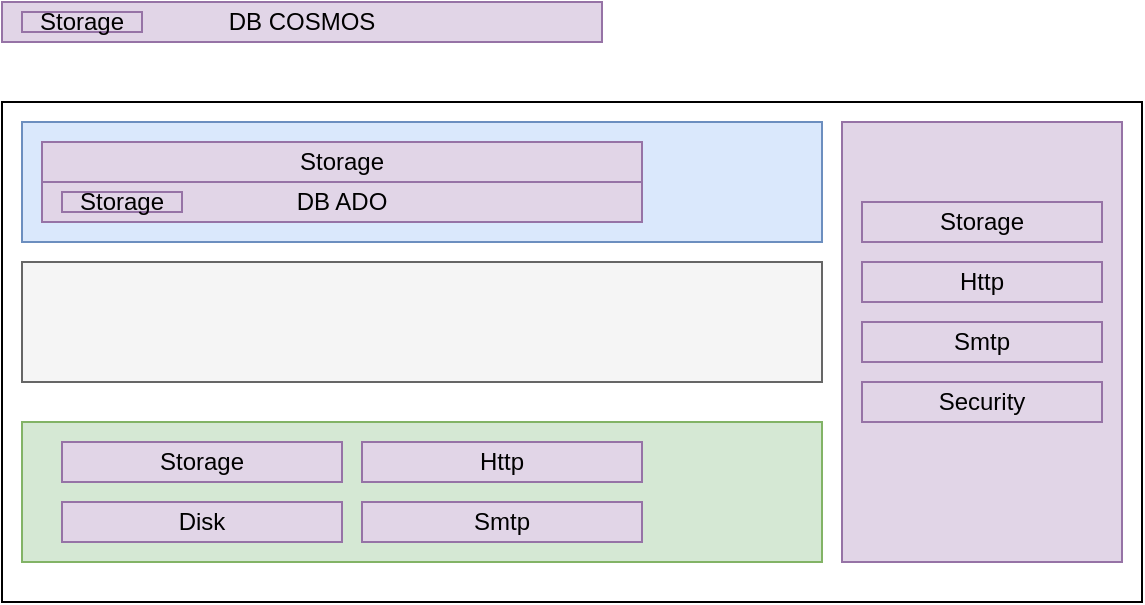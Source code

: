 <mxfile version="14.6.13" type="github" pages="2"><diagram id="pMvBBaESj1VwZ8ZLN3dx" name="Page-1"><mxGraphModel dx="3250" dy="1291" grid="1" gridSize="10" guides="1" tooltips="1" connect="1" arrows="1" fold="1" page="1" pageScale="1" pageWidth="827" pageHeight="1169" math="0" shadow="0"><root><mxCell id="0"/><mxCell id="1" parent="0"/><mxCell id="TUHDnKxCJ7s7bA_KW1NJ-1" value="" style="rounded=0;whiteSpace=wrap;html=1;" parent="1" vertex="1"><mxGeometry x="170" y="70" width="570" height="250" as="geometry"/></mxCell><mxCell id="TUHDnKxCJ7s7bA_KW1NJ-7" value="" style="rounded=0;whiteSpace=wrap;html=1;fillColor=#d5e8d4;strokeColor=#82b366;" parent="1" vertex="1"><mxGeometry x="180" y="230" width="400" height="70" as="geometry"/></mxCell><mxCell id="TUHDnKxCJ7s7bA_KW1NJ-2" value="" style="rounded=0;whiteSpace=wrap;html=1;fillColor=#dae8fc;strokeColor=#6c8ebf;" parent="1" vertex="1"><mxGeometry x="180" y="80" width="400" height="60" as="geometry"/></mxCell><mxCell id="TUHDnKxCJ7s7bA_KW1NJ-4" value="" style="rounded=0;whiteSpace=wrap;html=1;fillColor=#f5f5f5;strokeColor=#666666;fontColor=#333333;" parent="1" vertex="1"><mxGeometry x="180" y="150" width="400" height="60" as="geometry"/></mxCell><mxCell id="TUHDnKxCJ7s7bA_KW1NJ-5" value="" style="rounded=0;whiteSpace=wrap;html=1;fillColor=#e1d5e7;strokeColor=#9673a6;" parent="1" vertex="1"><mxGeometry x="590" y="80" width="140" height="220" as="geometry"/></mxCell><mxCell id="TUHDnKxCJ7s7bA_KW1NJ-11" value="Disk" style="rounded=0;whiteSpace=wrap;html=1;fillColor=#e1d5e7;strokeColor=#9673a6;" parent="1" vertex="1"><mxGeometry x="200" y="270" width="140" height="20" as="geometry"/></mxCell><mxCell id="TUHDnKxCJ7s7bA_KW1NJ-12" value="Http" style="rounded=0;whiteSpace=wrap;html=1;fillColor=#e1d5e7;strokeColor=#9673a6;" parent="1" vertex="1"><mxGeometry x="350" y="240" width="140" height="20" as="geometry"/></mxCell><mxCell id="TUHDnKxCJ7s7bA_KW1NJ-13" value="Smtp" style="rounded=0;whiteSpace=wrap;html=1;fillColor=#e1d5e7;strokeColor=#9673a6;" parent="1" vertex="1"><mxGeometry x="350" y="270" width="140" height="20" as="geometry"/></mxCell><mxCell id="TUHDnKxCJ7s7bA_KW1NJ-15" value="Storage" style="rounded=0;whiteSpace=wrap;html=1;fillColor=#e1d5e7;strokeColor=#9673a6;" parent="1" vertex="1"><mxGeometry x="600" y="120" width="120" height="20" as="geometry"/></mxCell><mxCell id="TUHDnKxCJ7s7bA_KW1NJ-16" value="Http" style="rounded=0;whiteSpace=wrap;html=1;fillColor=#e1d5e7;strokeColor=#9673a6;" parent="1" vertex="1"><mxGeometry x="600" y="150" width="120" height="20" as="geometry"/></mxCell><mxCell id="TUHDnKxCJ7s7bA_KW1NJ-17" value="Smtp" style="rounded=0;whiteSpace=wrap;html=1;fillColor=#e1d5e7;strokeColor=#9673a6;" parent="1" vertex="1"><mxGeometry x="600" y="180" width="120" height="20" as="geometry"/></mxCell><mxCell id="TUHDnKxCJ7s7bA_KW1NJ-18" value="Security" style="rounded=0;whiteSpace=wrap;html=1;fillColor=#e1d5e7;strokeColor=#9673a6;" parent="1" vertex="1"><mxGeometry x="600" y="210" width="120" height="20" as="geometry"/></mxCell><mxCell id="TUHDnKxCJ7s7bA_KW1NJ-22" value="DB ADO" style="rounded=0;whiteSpace=wrap;html=1;fillColor=#e1d5e7;strokeColor=#9673a6;" parent="1" vertex="1"><mxGeometry x="190" y="110" width="300" height="20" as="geometry"/></mxCell><mxCell id="TUHDnKxCJ7s7bA_KW1NJ-23" value="DB COSMOS" style="rounded=0;whiteSpace=wrap;html=1;fillColor=#e1d5e7;strokeColor=#9673a6;" parent="1" vertex="1"><mxGeometry x="170" y="20" width="300" height="20" as="geometry"/></mxCell><mxCell id="TUHDnKxCJ7s7bA_KW1NJ-24" value="Storage" style="rounded=0;whiteSpace=wrap;html=1;fillColor=#e1d5e7;strokeColor=#9673a6;" parent="1" vertex="1"><mxGeometry x="190" y="90" width="300" height="20" as="geometry"/></mxCell><mxCell id="TUHDnKxCJ7s7bA_KW1NJ-25" value="Storage" style="rounded=0;whiteSpace=wrap;html=1;fillColor=#e1d5e7;strokeColor=#9673a6;" parent="1" vertex="1"><mxGeometry x="200" y="240" width="140" height="20" as="geometry"/></mxCell><mxCell id="TUHDnKxCJ7s7bA_KW1NJ-28" value="Storage" style="rounded=0;whiteSpace=wrap;html=1;fillColor=#e1d5e7;strokeColor=#9673a6;" parent="1" vertex="1"><mxGeometry x="180" y="25" width="60" height="10" as="geometry"/></mxCell><mxCell id="TUHDnKxCJ7s7bA_KW1NJ-30" value="Storage" style="rounded=0;whiteSpace=wrap;html=1;fillColor=#e1d5e7;strokeColor=#9673a6;" parent="1" vertex="1"><mxGeometry x="200" y="115" width="60" height="10" as="geometry"/></mxCell></root></mxGraphModel></diagram><diagram id="QHm2DTe5CyuroTfaVQF_" name="Page-2"><mxGraphModel dx="1300" dy="1685" grid="1" gridSize="10" guides="1" tooltips="1" connect="1" arrows="1" fold="1" page="1" pageScale="1" pageWidth="827" pageHeight="1169" math="0" shadow="0"><root><mxCell id="85T4zdCJmLSqGXaU--T0-0"/><mxCell id="85T4zdCJmLSqGXaU--T0-1" parent="85T4zdCJmLSqGXaU--T0-0"/><mxCell id="9vYs0PN9UCWviwRQhy-a-32" value="" style="shape=cylinder3;whiteSpace=wrap;html=1;boundedLbl=1;backgroundOutline=1;size=15;rotation=-90;" parent="85T4zdCJmLSqGXaU--T0-1" vertex="1"><mxGeometry x="505" y="457.5" width="10" height="230" as="geometry"/></mxCell><mxCell id="9vYs0PN9UCWviwRQhy-a-33" value="" style="edgeStyle=orthogonalEdgeStyle;rounded=0;orthogonalLoop=1;jettySize=auto;html=1;" parent="85T4zdCJmLSqGXaU--T0-1" source="9vYs0PN9UCWviwRQhy-a-25" target="9vYs0PN9UCWviwRQhy-a-0" edge="1"><mxGeometry relative="1" as="geometry"/></mxCell><mxCell id="9vYs0PN9UCWviwRQhy-a-25" value="" style="verticalLabelPosition=bottom;html=1;verticalAlign=top;strokeWidth=1;align=center;outlineConnect=0;dashed=0;outlineConnect=0;shape=mxgraph.aws3d.file;aspect=fixed;strokeColor=#292929;" parent="85T4zdCJmLSqGXaU--T0-1" vertex="1"><mxGeometry x="394.6" y="535" width="30.8" height="70.6" as="geometry"/></mxCell><mxCell id="85T4zdCJmLSqGXaU--T0-2" value="Invoice" style="rounded=0;whiteSpace=wrap;html=1;" parent="85T4zdCJmLSqGXaU--T0-1" vertex="1"><mxGeometry x="330" y="130" width="120" height="60" as="geometry"/></mxCell><mxCell id="85T4zdCJmLSqGXaU--T0-3" value="Customer&lt;span style=&quot;color: rgba(0 , 0 , 0 , 0) ; font-family: monospace ; font-size: 0px&quot;&gt;%3CmxGraphModel%3E%3Croot%3E%3CmxCell%20id%3D%220%22%2F%3E%3CmxCell%20id%3D%221%22%20parent%3D%220%22%2F%3E%3CmxCell%20id%3D%222%22%20value%3D%22Invoice%22%20style%3D%22rounded%3D0%3BwhiteSpace%3Dwrap%3Bhtml%3D1%3B%22%20vertex%3D%221%22%20parent%3D%221%22%3E%3CmxGeometry%20x%3D%22330%22%20y%3D%22130%22%20width%3D%22120%22%20height%3D%2260%22%20as%3D%22geometry%22%2F%3E%3C%2FmxCell%3E%3C%2Froot%3E%3C%2FmxGraphModel%3E&lt;/span&gt;" style="rounded=0;whiteSpace=wrap;html=1;" parent="85T4zdCJmLSqGXaU--T0-1" vertex="1"><mxGeometry x="150" y="230" width="120" height="60" as="geometry"/></mxCell><mxCell id="85T4zdCJmLSqGXaU--T0-4" value="Bonus" style="rounded=0;whiteSpace=wrap;html=1;" parent="85T4zdCJmLSqGXaU--T0-1" vertex="1"><mxGeometry x="510" y="230" width="120" height="60" as="geometry"/></mxCell><mxCell id="85T4zdCJmLSqGXaU--T0-5" value="Subscription" style="rounded=0;whiteSpace=wrap;html=1;" parent="85T4zdCJmLSqGXaU--T0-1" vertex="1"><mxGeometry x="340" y="310" width="120" height="60" as="geometry"/></mxCell><mxCell id="85T4zdCJmLSqGXaU--T0-6" value="" style="shape=cylinder3;whiteSpace=wrap;html=1;boundedLbl=1;backgroundOutline=1;size=15;rotation=90;" parent="85T4zdCJmLSqGXaU--T0-1" vertex="1"><mxGeometry x="395" y="175" width="10" height="170" as="geometry"/></mxCell><mxCell id="85T4zdCJmLSqGXaU--T0-8" value="" style="shape=cylinder3;whiteSpace=wrap;html=1;boundedLbl=1;backgroundOutline=1;size=15;" parent="85T4zdCJmLSqGXaU--T0-1" vertex="1"><mxGeometry x="40" y="210" width="60" height="80" as="geometry"/></mxCell><mxCell id="85T4zdCJmLSqGXaU--T0-9" value="" style="shape=cylinder3;whiteSpace=wrap;html=1;boundedLbl=1;backgroundOutline=1;size=15;" parent="85T4zdCJmLSqGXaU--T0-1" vertex="1"><mxGeometry x="700" y="220" width="60" height="80" as="geometry"/></mxCell><mxCell id="85T4zdCJmLSqGXaU--T0-10" value="" style="shape=cylinder3;whiteSpace=wrap;html=1;boundedLbl=1;backgroundOutline=1;size=15;" parent="85T4zdCJmLSqGXaU--T0-1" vertex="1"><mxGeometry x="360" y="-30" width="60" height="80" as="geometry"/></mxCell><mxCell id="ozIvUlVLJT3WlN5ytKYM-2" value="" style="fontStyle=1;align=center;verticalAlign=top;childLayout=stackLayout;horizontal=1;horizontalStack=0;resizeParent=1;resizeParentMax=0;resizeLast=0;marginBottom=0;" parent="85T4zdCJmLSqGXaU--T0-1" vertex="1"><mxGeometry x="260" y="-1080" width="140" height="161" as="geometry"/></mxCell><mxCell id="ozIvUlVLJT3WlN5ytKYM-3" value="&lt;span style=&quot;text-align: center&quot;&gt;Notification Client&lt;/span&gt;" style="html=1;align=left;spacingLeft=4;verticalAlign=top;strokeColor=none;fillColor=none;" parent="ozIvUlVLJT3WlN5ytKYM-2" vertex="1"><mxGeometry width="140" height="40" as="geometry"/></mxCell><mxCell id="ozIvUlVLJT3WlN5ytKYM-4" value="" style="shape=module;jettyWidth=10;jettyHeight=4;" parent="ozIvUlVLJT3WlN5ytKYM-3" vertex="1"><mxGeometry x="1" width="16" height="20" relative="1" as="geometry"><mxPoint x="-25" y="9" as="offset"/></mxGeometry></mxCell><mxCell id="ozIvUlVLJT3WlN5ytKYM-5" value="" style="line;strokeWidth=1;fillColor=none;align=left;verticalAlign=middle;spacingTop=-1;spacingLeft=3;spacingRight=3;rotatable=0;labelPosition=right;points=[];portConstraint=eastwest;" parent="ozIvUlVLJT3WlN5ytKYM-2" vertex="1"><mxGeometry y="40" width="140" height="8" as="geometry"/></mxCell><mxCell id="ozIvUlVLJT3WlN5ytKYM-6" value="provided interfaces" style="html=1;align=center;spacingLeft=4;verticalAlign=top;strokeColor=none;fillColor=none;" parent="ozIvUlVLJT3WlN5ytKYM-2" vertex="1"><mxGeometry y="48" width="140" height="25" as="geometry"/></mxCell><mxCell id="ozIvUlVLJT3WlN5ytKYM-7" value="&lt;span style=&quot;text-align: center&quot;&gt;Send&amp;lt;T&amp;gt;(T message)&lt;/span&gt;" style="html=1;align=left;spacingLeft=4;verticalAlign=top;strokeColor=none;fillColor=none;" parent="ozIvUlVLJT3WlN5ytKYM-2" vertex="1"><mxGeometry y="73" width="140" height="25" as="geometry"/></mxCell><mxCell id="ozIvUlVLJT3WlN5ytKYM-8" value="" style="line;strokeWidth=1;fillColor=none;align=left;verticalAlign=middle;spacingTop=-1;spacingLeft=3;spacingRight=3;rotatable=0;labelPosition=right;points=[];portConstraint=eastwest;" parent="ozIvUlVLJT3WlN5ytKYM-2" vertex="1"><mxGeometry y="98" width="140" height="8" as="geometry"/></mxCell><mxCell id="ozIvUlVLJT3WlN5ytKYM-9" value="required interfaces" style="html=1;align=center;spacingLeft=4;verticalAlign=top;strokeColor=none;fillColor=none;" parent="ozIvUlVLJT3WlN5ytKYM-2" vertex="1"><mxGeometry y="106" width="140" height="25" as="geometry"/></mxCell><mxCell id="ozIvUlVLJT3WlN5ytKYM-10" value="INotificatorProviders" style="html=1;align=left;spacingLeft=4;verticalAlign=top;strokeColor=none;fillColor=none;" parent="ozIvUlVLJT3WlN5ytKYM-2" vertex="1"><mxGeometry y="131" width="140" height="30" as="geometry"/></mxCell><mxCell id="ozIvUlVLJT3WlN5ytKYM-11" value="" style="fontStyle=1;align=center;verticalAlign=top;childLayout=stackLayout;horizontal=1;horizontalStack=0;resizeParent=1;resizeParentMax=0;resizeLast=0;marginBottom=0;" parent="85T4zdCJmLSqGXaU--T0-1" vertex="1"><mxGeometry x="120" y="-830" width="140" height="161" as="geometry"/></mxCell><mxCell id="ozIvUlVLJT3WlN5ytKYM-12" value="Email" style="html=1;align=left;spacingLeft=4;verticalAlign=top;strokeColor=none;fillColor=none;" parent="ozIvUlVLJT3WlN5ytKYM-11" vertex="1"><mxGeometry width="140" height="40" as="geometry"/></mxCell><mxCell id="ozIvUlVLJT3WlN5ytKYM-13" value="" style="shape=module;jettyWidth=10;jettyHeight=4;" parent="ozIvUlVLJT3WlN5ytKYM-12" vertex="1"><mxGeometry x="1" width="16" height="20" relative="1" as="geometry"><mxPoint x="-25" y="9" as="offset"/></mxGeometry></mxCell><mxCell id="ozIvUlVLJT3WlN5ytKYM-14" value="" style="line;strokeWidth=1;fillColor=none;align=left;verticalAlign=middle;spacingTop=-1;spacingLeft=3;spacingRight=3;rotatable=0;labelPosition=right;points=[];portConstraint=eastwest;" parent="ozIvUlVLJT3WlN5ytKYM-11" vertex="1"><mxGeometry y="40" width="140" height="8" as="geometry"/></mxCell><mxCell id="ozIvUlVLJT3WlN5ytKYM-15" value="provided interfaces" style="html=1;align=center;spacingLeft=4;verticalAlign=top;strokeColor=none;fillColor=none;" parent="ozIvUlVLJT3WlN5ytKYM-11" vertex="1"><mxGeometry y="48" width="140" height="25" as="geometry"/></mxCell><mxCell id="ozIvUlVLJT3WlN5ytKYM-16" value="Send&amp;lt;Email&amp;gt;" style="html=1;align=left;spacingLeft=4;verticalAlign=top;strokeColor=none;fillColor=none;" parent="ozIvUlVLJT3WlN5ytKYM-11" vertex="1"><mxGeometry y="73" width="140" height="25" as="geometry"/></mxCell><mxCell id="ozIvUlVLJT3WlN5ytKYM-17" value="" style="line;strokeWidth=1;fillColor=none;align=left;verticalAlign=middle;spacingTop=-1;spacingLeft=3;spacingRight=3;rotatable=0;labelPosition=right;points=[];portConstraint=eastwest;" parent="ozIvUlVLJT3WlN5ytKYM-11" vertex="1"><mxGeometry y="98" width="140" height="8" as="geometry"/></mxCell><mxCell id="ozIvUlVLJT3WlN5ytKYM-18" value="required interfaces" style="html=1;align=center;spacingLeft=4;verticalAlign=top;strokeColor=none;fillColor=none;" parent="ozIvUlVLJT3WlN5ytKYM-11" vertex="1"><mxGeometry y="106" width="140" height="25" as="geometry"/></mxCell><mxCell id="ozIvUlVLJT3WlN5ytKYM-19" value="Interface2" style="html=1;align=left;spacingLeft=4;verticalAlign=top;strokeColor=none;fillColor=none;" parent="ozIvUlVLJT3WlN5ytKYM-11" vertex="1"><mxGeometry y="131" width="140" height="30" as="geometry"/></mxCell><mxCell id="ozIvUlVLJT3WlN5ytKYM-20" value="" style="fontStyle=1;align=center;verticalAlign=top;childLayout=stackLayout;horizontal=1;horizontalStack=0;resizeParent=1;resizeParentMax=0;resizeLast=0;marginBottom=0;" parent="85T4zdCJmLSqGXaU--T0-1" vertex="1"><mxGeometry x="274" y="-830" width="140" height="161" as="geometry"/></mxCell><mxCell id="ozIvUlVLJT3WlN5ytKYM-21" value="Sms" style="html=1;align=left;spacingLeft=4;verticalAlign=top;strokeColor=none;fillColor=none;" parent="ozIvUlVLJT3WlN5ytKYM-20" vertex="1"><mxGeometry width="140" height="40" as="geometry"/></mxCell><mxCell id="ozIvUlVLJT3WlN5ytKYM-22" value="" style="shape=module;jettyWidth=10;jettyHeight=4;" parent="ozIvUlVLJT3WlN5ytKYM-21" vertex="1"><mxGeometry x="1" width="16" height="20" relative="1" as="geometry"><mxPoint x="-25" y="9" as="offset"/></mxGeometry></mxCell><mxCell id="ozIvUlVLJT3WlN5ytKYM-23" value="" style="line;strokeWidth=1;fillColor=none;align=left;verticalAlign=middle;spacingTop=-1;spacingLeft=3;spacingRight=3;rotatable=0;labelPosition=right;points=[];portConstraint=eastwest;" parent="ozIvUlVLJT3WlN5ytKYM-20" vertex="1"><mxGeometry y="40" width="140" height="8" as="geometry"/></mxCell><mxCell id="ozIvUlVLJT3WlN5ytKYM-24" value="provided interfaces" style="html=1;align=center;spacingLeft=4;verticalAlign=top;strokeColor=none;fillColor=none;" parent="ozIvUlVLJT3WlN5ytKYM-20" vertex="1"><mxGeometry y="48" width="140" height="25" as="geometry"/></mxCell><mxCell id="ozIvUlVLJT3WlN5ytKYM-25" value="Send&amp;lt;SMS&amp;gt;" style="html=1;align=left;spacingLeft=4;verticalAlign=top;strokeColor=none;fillColor=none;" parent="ozIvUlVLJT3WlN5ytKYM-20" vertex="1"><mxGeometry y="73" width="140" height="25" as="geometry"/></mxCell><mxCell id="ozIvUlVLJT3WlN5ytKYM-26" value="" style="line;strokeWidth=1;fillColor=none;align=left;verticalAlign=middle;spacingTop=-1;spacingLeft=3;spacingRight=3;rotatable=0;labelPosition=right;points=[];portConstraint=eastwest;" parent="ozIvUlVLJT3WlN5ytKYM-20" vertex="1"><mxGeometry y="98" width="140" height="8" as="geometry"/></mxCell><mxCell id="ozIvUlVLJT3WlN5ytKYM-27" value="required interfaces" style="html=1;align=center;spacingLeft=4;verticalAlign=top;strokeColor=none;fillColor=none;" parent="ozIvUlVLJT3WlN5ytKYM-20" vertex="1"><mxGeometry y="106" width="140" height="25" as="geometry"/></mxCell><mxCell id="ozIvUlVLJT3WlN5ytKYM-28" value="Interface2" style="html=1;align=left;spacingLeft=4;verticalAlign=top;strokeColor=none;fillColor=none;" parent="ozIvUlVLJT3WlN5ytKYM-20" vertex="1"><mxGeometry y="131" width="140" height="30" as="geometry"/></mxCell><mxCell id="ozIvUlVLJT3WlN5ytKYM-29" value="" style="fontStyle=1;align=center;verticalAlign=top;childLayout=stackLayout;horizontal=1;horizontalStack=0;resizeParent=1;resizeParentMax=0;resizeLast=0;marginBottom=0;" parent="85T4zdCJmLSqGXaU--T0-1" vertex="1"><mxGeometry x="425.4" y="-830" width="140" height="161" as="geometry"/></mxCell><mxCell id="ozIvUlVLJT3WlN5ytKYM-30" value="Push" style="html=1;align=left;spacingLeft=4;verticalAlign=top;strokeColor=none;fillColor=none;" parent="ozIvUlVLJT3WlN5ytKYM-29" vertex="1"><mxGeometry width="140" height="40" as="geometry"/></mxCell><mxCell id="ozIvUlVLJT3WlN5ytKYM-31" value="" style="shape=module;jettyWidth=10;jettyHeight=4;" parent="ozIvUlVLJT3WlN5ytKYM-30" vertex="1"><mxGeometry x="1" width="16" height="20" relative="1" as="geometry"><mxPoint x="-25" y="9" as="offset"/></mxGeometry></mxCell><mxCell id="ozIvUlVLJT3WlN5ytKYM-32" value="" style="line;strokeWidth=1;fillColor=none;align=left;verticalAlign=middle;spacingTop=-1;spacingLeft=3;spacingRight=3;rotatable=0;labelPosition=right;points=[];portConstraint=eastwest;" parent="ozIvUlVLJT3WlN5ytKYM-29" vertex="1"><mxGeometry y="40" width="140" height="8" as="geometry"/></mxCell><mxCell id="ozIvUlVLJT3WlN5ytKYM-33" value="provided interfaces" style="html=1;align=center;spacingLeft=4;verticalAlign=top;strokeColor=none;fillColor=none;" parent="ozIvUlVLJT3WlN5ytKYM-29" vertex="1"><mxGeometry y="48" width="140" height="25" as="geometry"/></mxCell><mxCell id="ozIvUlVLJT3WlN5ytKYM-34" value="Send&amp;lt;Push&amp;gt;" style="html=1;align=left;spacingLeft=4;verticalAlign=top;strokeColor=none;fillColor=none;" parent="ozIvUlVLJT3WlN5ytKYM-29" vertex="1"><mxGeometry y="73" width="140" height="25" as="geometry"/></mxCell><mxCell id="ozIvUlVLJT3WlN5ytKYM-35" value="" style="line;strokeWidth=1;fillColor=none;align=left;verticalAlign=middle;spacingTop=-1;spacingLeft=3;spacingRight=3;rotatable=0;labelPosition=right;points=[];portConstraint=eastwest;" parent="ozIvUlVLJT3WlN5ytKYM-29" vertex="1"><mxGeometry y="98" width="140" height="8" as="geometry"/></mxCell><mxCell id="ozIvUlVLJT3WlN5ytKYM-36" value="required interfaces" style="html=1;align=center;spacingLeft=4;verticalAlign=top;strokeColor=none;fillColor=none;" parent="ozIvUlVLJT3WlN5ytKYM-29" vertex="1"><mxGeometry y="106" width="140" height="25" as="geometry"/></mxCell><mxCell id="ozIvUlVLJT3WlN5ytKYM-37" value="Interface2" style="html=1;align=left;spacingLeft=4;verticalAlign=top;strokeColor=none;fillColor=none;" parent="ozIvUlVLJT3WlN5ytKYM-29" vertex="1"><mxGeometry y="131" width="140" height="30" as="geometry"/></mxCell><mxCell id="ozIvUlVLJT3WlN5ytKYM-38" value="" style="fontStyle=1;align=center;verticalAlign=top;childLayout=stackLayout;horizontal=1;horizontalStack=0;resizeParent=1;resizeParentMax=0;resizeLast=0;marginBottom=0;" parent="85T4zdCJmLSqGXaU--T0-1" vertex="1"><mxGeometry x="460" y="-1080" width="140" height="136" as="geometry"/></mxCell><mxCell id="ozIvUlVLJT3WlN5ytKYM-39" value="Notification" style="html=1;align=left;spacingLeft=4;verticalAlign=top;strokeColor=none;fillColor=none;" parent="ozIvUlVLJT3WlN5ytKYM-38" vertex="1"><mxGeometry width="140" height="40" as="geometry"/></mxCell><mxCell id="ozIvUlVLJT3WlN5ytKYM-40" value="" style="shape=module;jettyWidth=10;jettyHeight=4;" parent="ozIvUlVLJT3WlN5ytKYM-39" vertex="1"><mxGeometry x="1" width="16" height="20" relative="1" as="geometry"><mxPoint x="-25" y="9" as="offset"/></mxGeometry></mxCell><mxCell id="ozIvUlVLJT3WlN5ytKYM-41" value="" style="line;strokeWidth=1;fillColor=none;align=left;verticalAlign=middle;spacingTop=-1;spacingLeft=3;spacingRight=3;rotatable=0;labelPosition=right;points=[];portConstraint=eastwest;" parent="ozIvUlVLJT3WlN5ytKYM-38" vertex="1"><mxGeometry y="40" width="140" height="8" as="geometry"/></mxCell><mxCell id="Q_7yFQn-fByA-fb3hpc2-0" value="Headers" style="html=1;align=center;spacingLeft=4;verticalAlign=top;strokeColor=none;fillColor=none;" vertex="1" parent="ozIvUlVLJT3WlN5ytKYM-38"><mxGeometry y="48" width="140" height="25" as="geometry"/></mxCell><mxCell id="ozIvUlVLJT3WlN5ytKYM-44" value="" style="line;strokeWidth=1;fillColor=none;align=left;verticalAlign=middle;spacingTop=-1;spacingLeft=3;spacingRight=3;rotatable=0;labelPosition=right;points=[];portConstraint=eastwest;" parent="ozIvUlVLJT3WlN5ytKYM-38" vertex="1"><mxGeometry y="73" width="140" height="8" as="geometry"/></mxCell><mxCell id="ozIvUlVLJT3WlN5ytKYM-45" value="required interfaces" style="html=1;align=center;spacingLeft=4;verticalAlign=top;strokeColor=none;fillColor=none;" parent="ozIvUlVLJT3WlN5ytKYM-38" vertex="1"><mxGeometry y="81" width="140" height="25" as="geometry"/></mxCell><mxCell id="ozIvUlVLJT3WlN5ytKYM-46" value="Interface2" style="html=1;align=left;spacingLeft=4;verticalAlign=top;strokeColor=none;fillColor=none;" parent="ozIvUlVLJT3WlN5ytKYM-38" vertex="1"><mxGeometry y="106" width="140" height="30" as="geometry"/></mxCell><mxCell id="ozIvUlVLJT3WlN5ytKYM-48" value="" style="fontStyle=1;align=center;verticalAlign=top;childLayout=stackLayout;horizontal=1;horizontalStack=0;resizeParent=1;resizeParentMax=0;resizeLast=0;marginBottom=0;" parent="85T4zdCJmLSqGXaU--T0-1" vertex="1"><mxGeometry x="360" y="-360" width="140" height="161" as="geometry"/></mxCell><mxCell id="ozIvUlVLJT3WlN5ytKYM-49" value="BamNotification" style="html=1;align=left;spacingLeft=4;verticalAlign=top;strokeColor=none;fillColor=none;" parent="ozIvUlVLJT3WlN5ytKYM-48" vertex="1"><mxGeometry width="140" height="40" as="geometry"/></mxCell><mxCell id="ozIvUlVLJT3WlN5ytKYM-50" value="" style="shape=module;jettyWidth=10;jettyHeight=4;" parent="ozIvUlVLJT3WlN5ytKYM-49" vertex="1"><mxGeometry x="1" width="16" height="20" relative="1" as="geometry"><mxPoint x="-25" y="9" as="offset"/></mxGeometry></mxCell><mxCell id="ozIvUlVLJT3WlN5ytKYM-51" value="" style="line;strokeWidth=1;fillColor=none;align=left;verticalAlign=middle;spacingTop=-1;spacingLeft=3;spacingRight=3;rotatable=0;labelPosition=right;points=[];portConstraint=eastwest;" parent="ozIvUlVLJT3WlN5ytKYM-48" vertex="1"><mxGeometry y="40" width="140" height="8" as="geometry"/></mxCell><mxCell id="ozIvUlVLJT3WlN5ytKYM-57" value="Emails" style="html=1;align=left;spacingLeft=4;verticalAlign=top;strokeColor=none;fillColor=none;" parent="ozIvUlVLJT3WlN5ytKYM-48" vertex="1"><mxGeometry y="48" width="140" height="25" as="geometry"/></mxCell><mxCell id="ozIvUlVLJT3WlN5ytKYM-53" value="Push" style="html=1;align=left;spacingLeft=4;verticalAlign=top;strokeColor=none;fillColor=none;" parent="ozIvUlVLJT3WlN5ytKYM-48" vertex="1"><mxGeometry y="73" width="140" height="25" as="geometry"/></mxCell><mxCell id="ozIvUlVLJT3WlN5ytKYM-54" value="" style="line;strokeWidth=1;fillColor=none;align=left;verticalAlign=middle;spacingTop=-1;spacingLeft=3;spacingRight=3;rotatable=0;labelPosition=right;points=[];portConstraint=eastwest;" parent="ozIvUlVLJT3WlN5ytKYM-48" vertex="1"><mxGeometry y="98" width="140" height="8" as="geometry"/></mxCell><mxCell id="ozIvUlVLJT3WlN5ytKYM-55" value="required interfaces" style="html=1;align=center;spacingLeft=4;verticalAlign=top;strokeColor=none;fillColor=none;" parent="ozIvUlVLJT3WlN5ytKYM-48" vertex="1"><mxGeometry y="106" width="140" height="25" as="geometry"/></mxCell><mxCell id="ozIvUlVLJT3WlN5ytKYM-56" value="Interface2" style="html=1;align=left;spacingLeft=4;verticalAlign=top;strokeColor=none;fillColor=none;" parent="ozIvUlVLJT3WlN5ytKYM-48" vertex="1"><mxGeometry y="131" width="140" height="30" as="geometry"/></mxCell><mxCell id="ozIvUlVLJT3WlN5ytKYM-58" value="" style="fontStyle=1;align=center;verticalAlign=top;childLayout=stackLayout;horizontal=1;horizontalStack=0;resizeParent=1;resizeParentMax=0;resizeLast=0;marginBottom=0;" parent="85T4zdCJmLSqGXaU--T0-1" vertex="1"><mxGeometry x="90" y="-360" width="140" height="211" as="geometry"/></mxCell><mxCell id="ozIvUlVLJT3WlN5ytKYM-59" value="EmailNotification" style="html=1;align=left;spacingLeft=4;verticalAlign=top;strokeColor=none;fillColor=none;" parent="ozIvUlVLJT3WlN5ytKYM-58" vertex="1"><mxGeometry width="140" height="40" as="geometry"/></mxCell><mxCell id="ozIvUlVLJT3WlN5ytKYM-60" value="" style="shape=module;jettyWidth=10;jettyHeight=4;" parent="ozIvUlVLJT3WlN5ytKYM-59" vertex="1"><mxGeometry x="1" width="16" height="20" relative="1" as="geometry"><mxPoint x="-25" y="9" as="offset"/></mxGeometry></mxCell><mxCell id="ozIvUlVLJT3WlN5ytKYM-61" value="" style="line;strokeWidth=1;fillColor=none;align=left;verticalAlign=middle;spacingTop=-1;spacingLeft=3;spacingRight=3;rotatable=0;labelPosition=right;points=[];portConstraint=eastwest;" parent="ozIvUlVLJT3WlN5ytKYM-58" vertex="1"><mxGeometry y="40" width="140" height="8" as="geometry"/></mxCell><mxCell id="ozIvUlVLJT3WlN5ytKYM-67" value="Subject" style="html=1;align=left;spacingLeft=4;verticalAlign=top;strokeColor=none;fillColor=none;" parent="ozIvUlVLJT3WlN5ytKYM-58" vertex="1"><mxGeometry y="48" width="140" height="25" as="geometry"/></mxCell><mxCell id="ozIvUlVLJT3WlN5ytKYM-68" value="Body" style="html=1;align=left;spacingLeft=4;verticalAlign=top;strokeColor=none;fillColor=none;" parent="ozIvUlVLJT3WlN5ytKYM-58" vertex="1"><mxGeometry y="73" width="140" height="25" as="geometry"/></mxCell><mxCell id="ozIvUlVLJT3WlN5ytKYM-69" value="Destinataries" style="html=1;align=left;spacingLeft=4;verticalAlign=top;strokeColor=none;fillColor=none;" parent="ozIvUlVLJT3WlN5ytKYM-58" vertex="1"><mxGeometry y="98" width="140" height="25" as="geometry"/></mxCell><mxCell id="ozIvUlVLJT3WlN5ytKYM-62" value="CanUse(INP)" style="html=1;align=left;spacingLeft=4;verticalAlign=top;strokeColor=none;fillColor=none;" parent="ozIvUlVLJT3WlN5ytKYM-58" vertex="1"><mxGeometry y="123" width="140" height="25" as="geometry"/></mxCell><mxCell id="ozIvUlVLJT3WlN5ytKYM-64" value="" style="line;strokeWidth=1;fillColor=none;align=left;verticalAlign=middle;spacingTop=-1;spacingLeft=3;spacingRight=3;rotatable=0;labelPosition=right;points=[];portConstraint=eastwest;" parent="ozIvUlVLJT3WlN5ytKYM-58" vertex="1"><mxGeometry y="148" width="140" height="8" as="geometry"/></mxCell><mxCell id="ozIvUlVLJT3WlN5ytKYM-65" value="required interfaces" style="html=1;align=center;spacingLeft=4;verticalAlign=top;strokeColor=none;fillColor=none;" parent="ozIvUlVLJT3WlN5ytKYM-58" vertex="1"><mxGeometry y="156" width="140" height="25" as="geometry"/></mxCell><mxCell id="ozIvUlVLJT3WlN5ytKYM-66" value="Interface2" style="html=1;align=left;spacingLeft=4;verticalAlign=top;strokeColor=none;fillColor=none;" parent="ozIvUlVLJT3WlN5ytKYM-58" vertex="1"><mxGeometry y="181" width="140" height="30" as="geometry"/></mxCell><mxCell id="9vYs0PN9UCWviwRQhy-a-20" style="edgeStyle=orthogonalEdgeStyle;rounded=0;orthogonalLoop=1;jettySize=auto;html=1;" parent="85T4zdCJmLSqGXaU--T0-1" source="9vYs0PN9UCWviwRQhy-a-0" target="9vYs0PN9UCWviwRQhy-a-19" edge="1"><mxGeometry relative="1" as="geometry"><Array as="points"><mxPoint x="410" y="700"/><mxPoint x="250" y="700"/></Array></mxGeometry></mxCell><mxCell id="9vYs0PN9UCWviwRQhy-a-21" style="edgeStyle=orthogonalEdgeStyle;rounded=0;orthogonalLoop=1;jettySize=auto;html=1;entryX=0.5;entryY=0;entryDx=0;entryDy=0;" parent="85T4zdCJmLSqGXaU--T0-1" source="9vYs0PN9UCWviwRQhy-a-0" target="9vYs0PN9UCWviwRQhy-a-18" edge="1"><mxGeometry relative="1" as="geometry"><Array as="points"><mxPoint x="410" y="700"/><mxPoint x="570" y="700"/></Array></mxGeometry></mxCell><mxCell id="9vYs0PN9UCWviwRQhy-a-23" style="edgeStyle=orthogonalEdgeStyle;rounded=0;orthogonalLoop=1;jettySize=auto;html=1;" parent="85T4zdCJmLSqGXaU--T0-1" source="9vYs0PN9UCWviwRQhy-a-0" target="9vYs0PN9UCWviwRQhy-a-22" edge="1"><mxGeometry relative="1" as="geometry"/></mxCell><mxCell id="9vYs0PN9UCWviwRQhy-a-0" value="supervisor" style="rounded=0;whiteSpace=wrap;html=1;" parent="85T4zdCJmLSqGXaU--T0-1" vertex="1"><mxGeometry x="350" y="620" width="120" height="60" as="geometry"/></mxCell><mxCell id="9vYs0PN9UCWviwRQhy-a-1" value="agent" style="rounded=0;whiteSpace=wrap;html=1;" parent="85T4zdCJmLSqGXaU--T0-1" vertex="1"><mxGeometry x="190" y="790" width="120" height="60" as="geometry"/></mxCell><mxCell id="9vYs0PN9UCWviwRQhy-a-2" value="agent" style="rounded=0;whiteSpace=wrap;html=1;" parent="85T4zdCJmLSqGXaU--T0-1" vertex="1"><mxGeometry x="350" y="790" width="120" height="60" as="geometry"/></mxCell><mxCell id="9vYs0PN9UCWviwRQhy-a-3" value="agent" style="rounded=0;whiteSpace=wrap;html=1;" parent="85T4zdCJmLSqGXaU--T0-1" vertex="1"><mxGeometry x="510" y="790" width="120" height="60" as="geometry"/></mxCell><mxCell id="9vYs0PN9UCWviwRQhy-a-5" value="" style="shape=cylinder3;whiteSpace=wrap;html=1;boundedLbl=1;backgroundOutline=1;size=15;rotation=-90;" parent="85T4zdCJmLSqGXaU--T0-1" vertex="1"><mxGeometry x="292.5" y="457.5" width="10" height="230" as="geometry"/></mxCell><mxCell id="9vYs0PN9UCWviwRQhy-a-12" value="" style="shape=cylinder3;whiteSpace=wrap;html=1;boundedLbl=1;backgroundOutline=1;size=15;" parent="85T4zdCJmLSqGXaU--T0-1" vertex="1"><mxGeometry x="220" y="860" width="40" height="50" as="geometry"/></mxCell><mxCell id="9vYs0PN9UCWviwRQhy-a-13" value="" style="shape=cylinder3;whiteSpace=wrap;html=1;boundedLbl=1;backgroundOutline=1;size=15;" parent="85T4zdCJmLSqGXaU--T0-1" vertex="1"><mxGeometry x="395" y="860" width="40" height="50" as="geometry"/></mxCell><mxCell id="9vYs0PN9UCWviwRQhy-a-14" value="" style="shape=cylinder3;whiteSpace=wrap;html=1;boundedLbl=1;backgroundOutline=1;size=15;" parent="85T4zdCJmLSqGXaU--T0-1" vertex="1"><mxGeometry x="550" y="860" width="40" height="50" as="geometry"/></mxCell><mxCell id="9vYs0PN9UCWviwRQhy-a-15" value="geoguardina" style="rounded=0;whiteSpace=wrap;html=1;" parent="85T4zdCJmLSqGXaU--T0-1" vertex="1"><mxGeometry x="340" y="390" width="120" height="60" as="geometry"/></mxCell><mxCell id="9vYs0PN9UCWviwRQhy-a-16" value="cache" style="shape=cylinder3;whiteSpace=wrap;html=1;boundedLbl=1;backgroundOutline=1;size=15;" parent="85T4zdCJmLSqGXaU--T0-1" vertex="1"><mxGeometry x="520" y="330" width="60" height="80" as="geometry"/></mxCell><mxCell id="9vYs0PN9UCWviwRQhy-a-28" style="edgeStyle=orthogonalEdgeStyle;rounded=0;orthogonalLoop=1;jettySize=auto;html=1;entryX=0.5;entryY=0;entryDx=0;entryDy=0;" parent="85T4zdCJmLSqGXaU--T0-1" source="9vYs0PN9UCWviwRQhy-a-18" target="9vYs0PN9UCWviwRQhy-a-3" edge="1"><mxGeometry relative="1" as="geometry"/></mxCell><mxCell id="9vYs0PN9UCWviwRQhy-a-18" value="" style="shape=process;whiteSpace=wrap;html=1;backgroundOutline=1;" parent="85T4zdCJmLSqGXaU--T0-1" vertex="1"><mxGeometry x="510" y="730" width="120" height="20" as="geometry"/></mxCell><mxCell id="9vYs0PN9UCWviwRQhy-a-26" style="edgeStyle=orthogonalEdgeStyle;rounded=0;orthogonalLoop=1;jettySize=auto;html=1;" parent="85T4zdCJmLSqGXaU--T0-1" source="9vYs0PN9UCWviwRQhy-a-19" target="9vYs0PN9UCWviwRQhy-a-1" edge="1"><mxGeometry relative="1" as="geometry"/></mxCell><mxCell id="9vYs0PN9UCWviwRQhy-a-19" value="position-received/15" style="shape=process;whiteSpace=wrap;html=1;backgroundOutline=1;" parent="85T4zdCJmLSqGXaU--T0-1" vertex="1"><mxGeometry x="190" y="730" width="120" height="20" as="geometry"/></mxCell><mxCell id="9vYs0PN9UCWviwRQhy-a-27" style="edgeStyle=orthogonalEdgeStyle;rounded=0;orthogonalLoop=1;jettySize=auto;html=1;" parent="85T4zdCJmLSqGXaU--T0-1" source="9vYs0PN9UCWviwRQhy-a-22" target="9vYs0PN9UCWviwRQhy-a-2" edge="1"><mxGeometry relative="1" as="geometry"/></mxCell><mxCell id="9vYs0PN9UCWviwRQhy-a-22" value="" style="shape=process;whiteSpace=wrap;html=1;backgroundOutline=1;" parent="85T4zdCJmLSqGXaU--T0-1" vertex="1"><mxGeometry x="350" y="730" width="120" height="20" as="geometry"/></mxCell><mxCell id="9vYs0PN9UCWviwRQhy-a-31" style="edgeStyle=orthogonalEdgeStyle;rounded=0;orthogonalLoop=1;jettySize=auto;html=1;entryX=0;entryY=0.5;entryDx=0;entryDy=0;" parent="85T4zdCJmLSqGXaU--T0-1" source="9vYs0PN9UCWviwRQhy-a-30" target="9vYs0PN9UCWviwRQhy-a-0" edge="1"><mxGeometry relative="1" as="geometry"/></mxCell><mxCell id="9vYs0PN9UCWviwRQhy-a-30" value="" style="shape=image;html=1;verticalAlign=top;verticalLabelPosition=bottom;labelBackgroundColor=#ffffff;imageAspect=0;aspect=fixed;image=https://cdn3.iconfinder.com/data/icons/ink-file-type/38/file-database-128.png" parent="85T4zdCJmLSqGXaU--T0-1" vertex="1"><mxGeometry x="230" y="621" width="58" height="58" as="geometry"/></mxCell></root></mxGraphModel></diagram></mxfile>